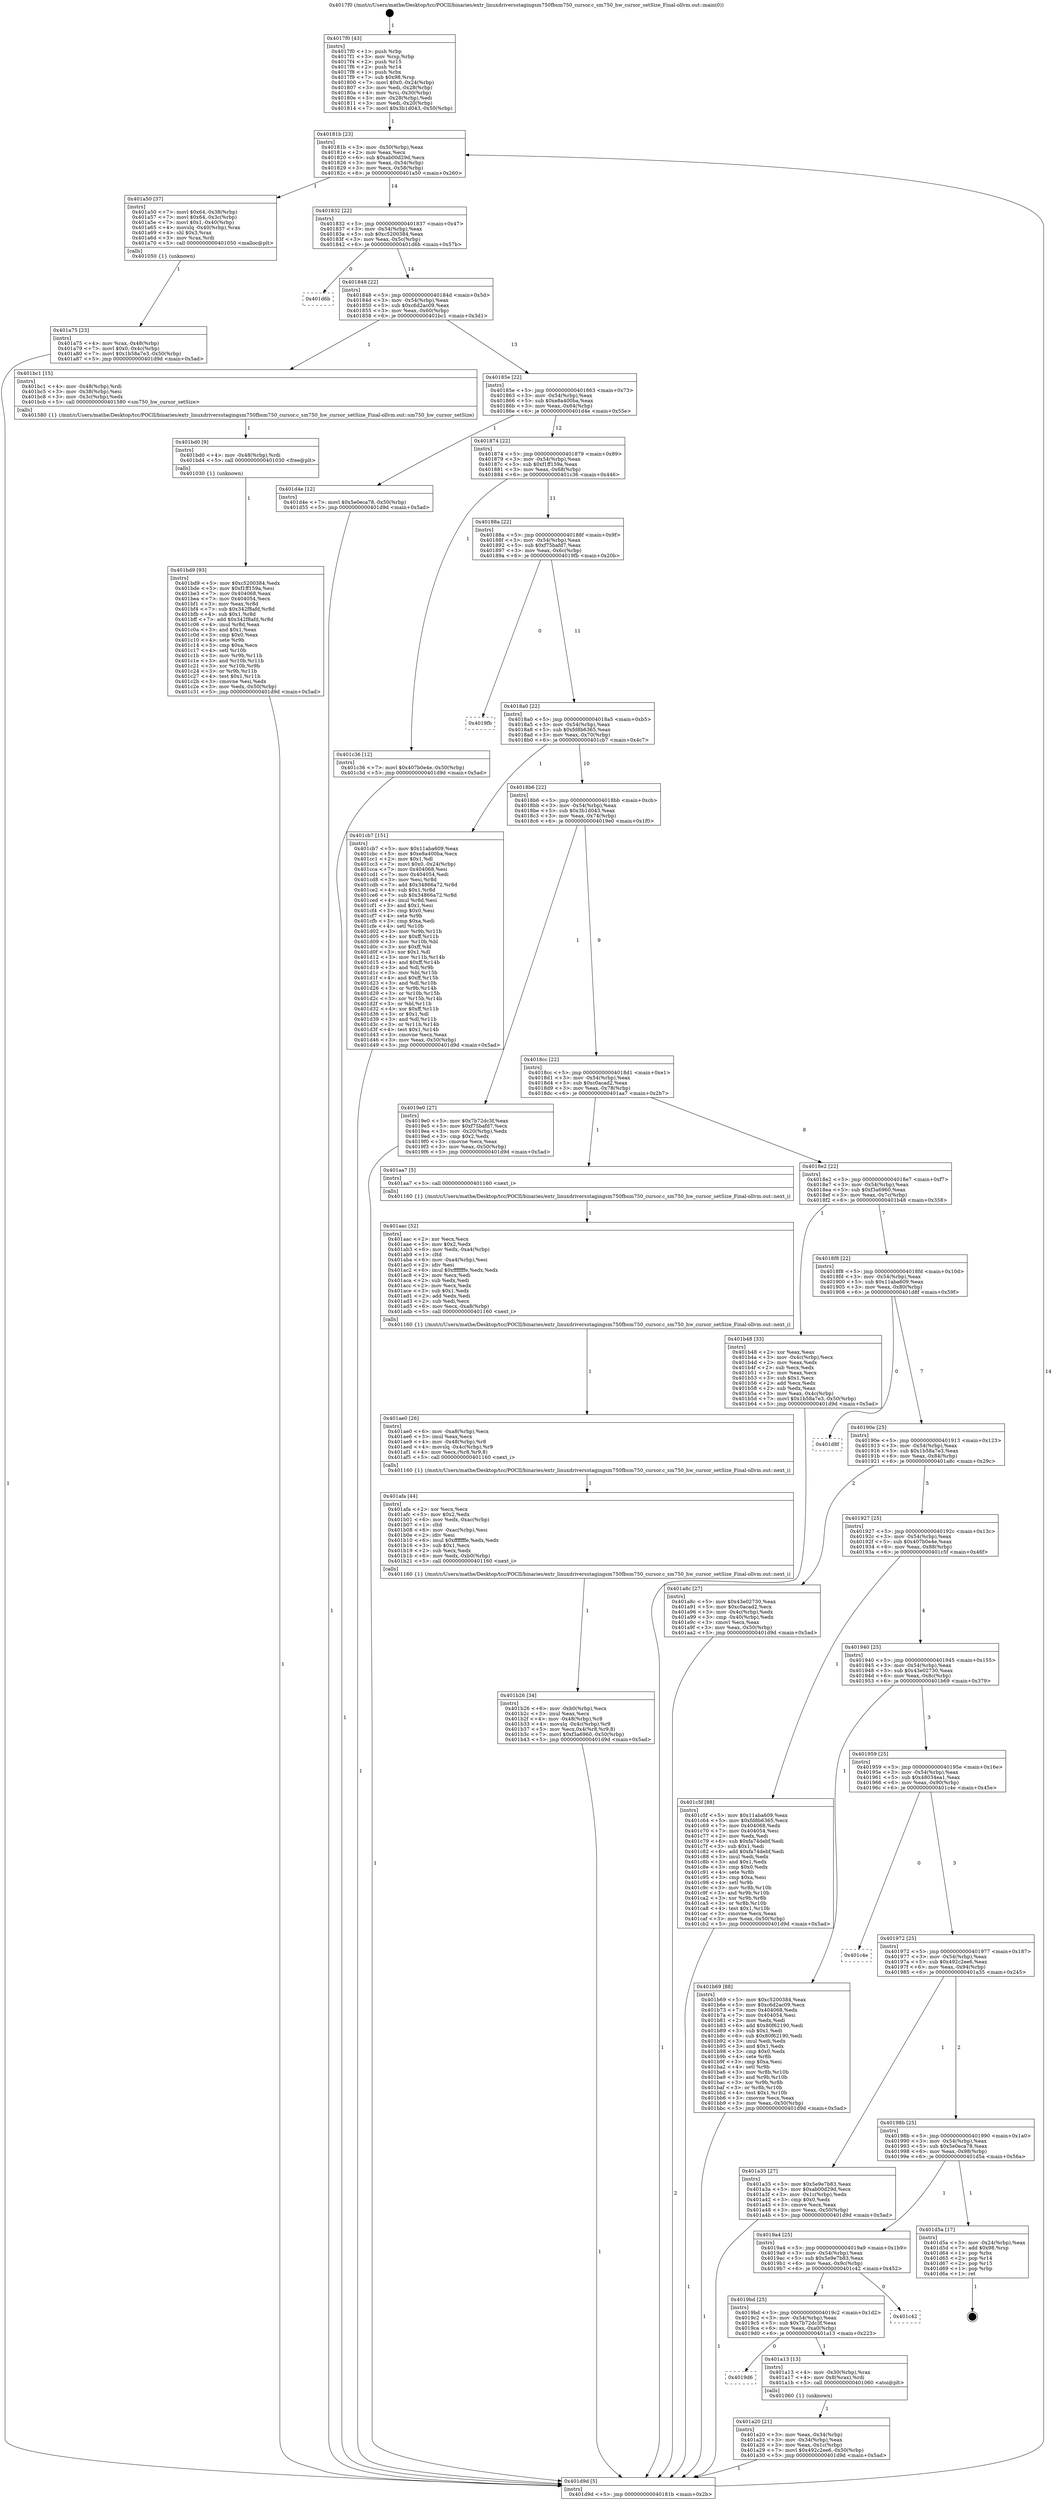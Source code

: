 digraph "0x4017f0" {
  label = "0x4017f0 (/mnt/c/Users/mathe/Desktop/tcc/POCII/binaries/extr_linuxdriversstagingsm750fbsm750_cursor.c_sm750_hw_cursor_setSize_Final-ollvm.out::main(0))"
  labelloc = "t"
  node[shape=record]

  Entry [label="",width=0.3,height=0.3,shape=circle,fillcolor=black,style=filled]
  "0x40181b" [label="{
     0x40181b [23]\l
     | [instrs]\l
     &nbsp;&nbsp;0x40181b \<+3\>: mov -0x50(%rbp),%eax\l
     &nbsp;&nbsp;0x40181e \<+2\>: mov %eax,%ecx\l
     &nbsp;&nbsp;0x401820 \<+6\>: sub $0xab00d29d,%ecx\l
     &nbsp;&nbsp;0x401826 \<+3\>: mov %eax,-0x54(%rbp)\l
     &nbsp;&nbsp;0x401829 \<+3\>: mov %ecx,-0x58(%rbp)\l
     &nbsp;&nbsp;0x40182c \<+6\>: je 0000000000401a50 \<main+0x260\>\l
  }"]
  "0x401a50" [label="{
     0x401a50 [37]\l
     | [instrs]\l
     &nbsp;&nbsp;0x401a50 \<+7\>: movl $0x64,-0x38(%rbp)\l
     &nbsp;&nbsp;0x401a57 \<+7\>: movl $0x64,-0x3c(%rbp)\l
     &nbsp;&nbsp;0x401a5e \<+7\>: movl $0x1,-0x40(%rbp)\l
     &nbsp;&nbsp;0x401a65 \<+4\>: movslq -0x40(%rbp),%rax\l
     &nbsp;&nbsp;0x401a69 \<+4\>: shl $0x3,%rax\l
     &nbsp;&nbsp;0x401a6d \<+3\>: mov %rax,%rdi\l
     &nbsp;&nbsp;0x401a70 \<+5\>: call 0000000000401050 \<malloc@plt\>\l
     | [calls]\l
     &nbsp;&nbsp;0x401050 \{1\} (unknown)\l
  }"]
  "0x401832" [label="{
     0x401832 [22]\l
     | [instrs]\l
     &nbsp;&nbsp;0x401832 \<+5\>: jmp 0000000000401837 \<main+0x47\>\l
     &nbsp;&nbsp;0x401837 \<+3\>: mov -0x54(%rbp),%eax\l
     &nbsp;&nbsp;0x40183a \<+5\>: sub $0xc5200384,%eax\l
     &nbsp;&nbsp;0x40183f \<+3\>: mov %eax,-0x5c(%rbp)\l
     &nbsp;&nbsp;0x401842 \<+6\>: je 0000000000401d6b \<main+0x57b\>\l
  }"]
  Exit [label="",width=0.3,height=0.3,shape=circle,fillcolor=black,style=filled,peripheries=2]
  "0x401d6b" [label="{
     0x401d6b\l
  }", style=dashed]
  "0x401848" [label="{
     0x401848 [22]\l
     | [instrs]\l
     &nbsp;&nbsp;0x401848 \<+5\>: jmp 000000000040184d \<main+0x5d\>\l
     &nbsp;&nbsp;0x40184d \<+3\>: mov -0x54(%rbp),%eax\l
     &nbsp;&nbsp;0x401850 \<+5\>: sub $0xc6d2ac09,%eax\l
     &nbsp;&nbsp;0x401855 \<+3\>: mov %eax,-0x60(%rbp)\l
     &nbsp;&nbsp;0x401858 \<+6\>: je 0000000000401bc1 \<main+0x3d1\>\l
  }"]
  "0x401bd9" [label="{
     0x401bd9 [93]\l
     | [instrs]\l
     &nbsp;&nbsp;0x401bd9 \<+5\>: mov $0xc5200384,%edx\l
     &nbsp;&nbsp;0x401bde \<+5\>: mov $0xf1ff159a,%esi\l
     &nbsp;&nbsp;0x401be3 \<+7\>: mov 0x404068,%eax\l
     &nbsp;&nbsp;0x401bea \<+7\>: mov 0x404054,%ecx\l
     &nbsp;&nbsp;0x401bf1 \<+3\>: mov %eax,%r8d\l
     &nbsp;&nbsp;0x401bf4 \<+7\>: sub $0x342f8afd,%r8d\l
     &nbsp;&nbsp;0x401bfb \<+4\>: sub $0x1,%r8d\l
     &nbsp;&nbsp;0x401bff \<+7\>: add $0x342f8afd,%r8d\l
     &nbsp;&nbsp;0x401c06 \<+4\>: imul %r8d,%eax\l
     &nbsp;&nbsp;0x401c0a \<+3\>: and $0x1,%eax\l
     &nbsp;&nbsp;0x401c0d \<+3\>: cmp $0x0,%eax\l
     &nbsp;&nbsp;0x401c10 \<+4\>: sete %r9b\l
     &nbsp;&nbsp;0x401c14 \<+3\>: cmp $0xa,%ecx\l
     &nbsp;&nbsp;0x401c17 \<+4\>: setl %r10b\l
     &nbsp;&nbsp;0x401c1b \<+3\>: mov %r9b,%r11b\l
     &nbsp;&nbsp;0x401c1e \<+3\>: and %r10b,%r11b\l
     &nbsp;&nbsp;0x401c21 \<+3\>: xor %r10b,%r9b\l
     &nbsp;&nbsp;0x401c24 \<+3\>: or %r9b,%r11b\l
     &nbsp;&nbsp;0x401c27 \<+4\>: test $0x1,%r11b\l
     &nbsp;&nbsp;0x401c2b \<+3\>: cmovne %esi,%edx\l
     &nbsp;&nbsp;0x401c2e \<+3\>: mov %edx,-0x50(%rbp)\l
     &nbsp;&nbsp;0x401c31 \<+5\>: jmp 0000000000401d9d \<main+0x5ad\>\l
  }"]
  "0x401bc1" [label="{
     0x401bc1 [15]\l
     | [instrs]\l
     &nbsp;&nbsp;0x401bc1 \<+4\>: mov -0x48(%rbp),%rdi\l
     &nbsp;&nbsp;0x401bc5 \<+3\>: mov -0x38(%rbp),%esi\l
     &nbsp;&nbsp;0x401bc8 \<+3\>: mov -0x3c(%rbp),%edx\l
     &nbsp;&nbsp;0x401bcb \<+5\>: call 0000000000401580 \<sm750_hw_cursor_setSize\>\l
     | [calls]\l
     &nbsp;&nbsp;0x401580 \{1\} (/mnt/c/Users/mathe/Desktop/tcc/POCII/binaries/extr_linuxdriversstagingsm750fbsm750_cursor.c_sm750_hw_cursor_setSize_Final-ollvm.out::sm750_hw_cursor_setSize)\l
  }"]
  "0x40185e" [label="{
     0x40185e [22]\l
     | [instrs]\l
     &nbsp;&nbsp;0x40185e \<+5\>: jmp 0000000000401863 \<main+0x73\>\l
     &nbsp;&nbsp;0x401863 \<+3\>: mov -0x54(%rbp),%eax\l
     &nbsp;&nbsp;0x401866 \<+5\>: sub $0xe8a400ba,%eax\l
     &nbsp;&nbsp;0x40186b \<+3\>: mov %eax,-0x64(%rbp)\l
     &nbsp;&nbsp;0x40186e \<+6\>: je 0000000000401d4e \<main+0x55e\>\l
  }"]
  "0x401bd0" [label="{
     0x401bd0 [9]\l
     | [instrs]\l
     &nbsp;&nbsp;0x401bd0 \<+4\>: mov -0x48(%rbp),%rdi\l
     &nbsp;&nbsp;0x401bd4 \<+5\>: call 0000000000401030 \<free@plt\>\l
     | [calls]\l
     &nbsp;&nbsp;0x401030 \{1\} (unknown)\l
  }"]
  "0x401d4e" [label="{
     0x401d4e [12]\l
     | [instrs]\l
     &nbsp;&nbsp;0x401d4e \<+7\>: movl $0x5e0eca78,-0x50(%rbp)\l
     &nbsp;&nbsp;0x401d55 \<+5\>: jmp 0000000000401d9d \<main+0x5ad\>\l
  }"]
  "0x401874" [label="{
     0x401874 [22]\l
     | [instrs]\l
     &nbsp;&nbsp;0x401874 \<+5\>: jmp 0000000000401879 \<main+0x89\>\l
     &nbsp;&nbsp;0x401879 \<+3\>: mov -0x54(%rbp),%eax\l
     &nbsp;&nbsp;0x40187c \<+5\>: sub $0xf1ff159a,%eax\l
     &nbsp;&nbsp;0x401881 \<+3\>: mov %eax,-0x68(%rbp)\l
     &nbsp;&nbsp;0x401884 \<+6\>: je 0000000000401c36 \<main+0x446\>\l
  }"]
  "0x401b26" [label="{
     0x401b26 [34]\l
     | [instrs]\l
     &nbsp;&nbsp;0x401b26 \<+6\>: mov -0xb0(%rbp),%ecx\l
     &nbsp;&nbsp;0x401b2c \<+3\>: imul %eax,%ecx\l
     &nbsp;&nbsp;0x401b2f \<+4\>: mov -0x48(%rbp),%r8\l
     &nbsp;&nbsp;0x401b33 \<+4\>: movslq -0x4c(%rbp),%r9\l
     &nbsp;&nbsp;0x401b37 \<+5\>: mov %ecx,0x4(%r8,%r9,8)\l
     &nbsp;&nbsp;0x401b3c \<+7\>: movl $0xf3a6960,-0x50(%rbp)\l
     &nbsp;&nbsp;0x401b43 \<+5\>: jmp 0000000000401d9d \<main+0x5ad\>\l
  }"]
  "0x401c36" [label="{
     0x401c36 [12]\l
     | [instrs]\l
     &nbsp;&nbsp;0x401c36 \<+7\>: movl $0x407b0e4e,-0x50(%rbp)\l
     &nbsp;&nbsp;0x401c3d \<+5\>: jmp 0000000000401d9d \<main+0x5ad\>\l
  }"]
  "0x40188a" [label="{
     0x40188a [22]\l
     | [instrs]\l
     &nbsp;&nbsp;0x40188a \<+5\>: jmp 000000000040188f \<main+0x9f\>\l
     &nbsp;&nbsp;0x40188f \<+3\>: mov -0x54(%rbp),%eax\l
     &nbsp;&nbsp;0x401892 \<+5\>: sub $0xf75bafd7,%eax\l
     &nbsp;&nbsp;0x401897 \<+3\>: mov %eax,-0x6c(%rbp)\l
     &nbsp;&nbsp;0x40189a \<+6\>: je 00000000004019fb \<main+0x20b\>\l
  }"]
  "0x401afa" [label="{
     0x401afa [44]\l
     | [instrs]\l
     &nbsp;&nbsp;0x401afa \<+2\>: xor %ecx,%ecx\l
     &nbsp;&nbsp;0x401afc \<+5\>: mov $0x2,%edx\l
     &nbsp;&nbsp;0x401b01 \<+6\>: mov %edx,-0xac(%rbp)\l
     &nbsp;&nbsp;0x401b07 \<+1\>: cltd\l
     &nbsp;&nbsp;0x401b08 \<+6\>: mov -0xac(%rbp),%esi\l
     &nbsp;&nbsp;0x401b0e \<+2\>: idiv %esi\l
     &nbsp;&nbsp;0x401b10 \<+6\>: imul $0xfffffffe,%edx,%edx\l
     &nbsp;&nbsp;0x401b16 \<+3\>: sub $0x1,%ecx\l
     &nbsp;&nbsp;0x401b19 \<+2\>: sub %ecx,%edx\l
     &nbsp;&nbsp;0x401b1b \<+6\>: mov %edx,-0xb0(%rbp)\l
     &nbsp;&nbsp;0x401b21 \<+5\>: call 0000000000401160 \<next_i\>\l
     | [calls]\l
     &nbsp;&nbsp;0x401160 \{1\} (/mnt/c/Users/mathe/Desktop/tcc/POCII/binaries/extr_linuxdriversstagingsm750fbsm750_cursor.c_sm750_hw_cursor_setSize_Final-ollvm.out::next_i)\l
  }"]
  "0x4019fb" [label="{
     0x4019fb\l
  }", style=dashed]
  "0x4018a0" [label="{
     0x4018a0 [22]\l
     | [instrs]\l
     &nbsp;&nbsp;0x4018a0 \<+5\>: jmp 00000000004018a5 \<main+0xb5\>\l
     &nbsp;&nbsp;0x4018a5 \<+3\>: mov -0x54(%rbp),%eax\l
     &nbsp;&nbsp;0x4018a8 \<+5\>: sub $0xfd8b6365,%eax\l
     &nbsp;&nbsp;0x4018ad \<+3\>: mov %eax,-0x70(%rbp)\l
     &nbsp;&nbsp;0x4018b0 \<+6\>: je 0000000000401cb7 \<main+0x4c7\>\l
  }"]
  "0x401ae0" [label="{
     0x401ae0 [26]\l
     | [instrs]\l
     &nbsp;&nbsp;0x401ae0 \<+6\>: mov -0xa8(%rbp),%ecx\l
     &nbsp;&nbsp;0x401ae6 \<+3\>: imul %eax,%ecx\l
     &nbsp;&nbsp;0x401ae9 \<+4\>: mov -0x48(%rbp),%r8\l
     &nbsp;&nbsp;0x401aed \<+4\>: movslq -0x4c(%rbp),%r9\l
     &nbsp;&nbsp;0x401af1 \<+4\>: mov %ecx,(%r8,%r9,8)\l
     &nbsp;&nbsp;0x401af5 \<+5\>: call 0000000000401160 \<next_i\>\l
     | [calls]\l
     &nbsp;&nbsp;0x401160 \{1\} (/mnt/c/Users/mathe/Desktop/tcc/POCII/binaries/extr_linuxdriversstagingsm750fbsm750_cursor.c_sm750_hw_cursor_setSize_Final-ollvm.out::next_i)\l
  }"]
  "0x401cb7" [label="{
     0x401cb7 [151]\l
     | [instrs]\l
     &nbsp;&nbsp;0x401cb7 \<+5\>: mov $0x11aba609,%eax\l
     &nbsp;&nbsp;0x401cbc \<+5\>: mov $0xe8a400ba,%ecx\l
     &nbsp;&nbsp;0x401cc1 \<+2\>: mov $0x1,%dl\l
     &nbsp;&nbsp;0x401cc3 \<+7\>: movl $0x0,-0x24(%rbp)\l
     &nbsp;&nbsp;0x401cca \<+7\>: mov 0x404068,%esi\l
     &nbsp;&nbsp;0x401cd1 \<+7\>: mov 0x404054,%edi\l
     &nbsp;&nbsp;0x401cd8 \<+3\>: mov %esi,%r8d\l
     &nbsp;&nbsp;0x401cdb \<+7\>: add $0x34866a72,%r8d\l
     &nbsp;&nbsp;0x401ce2 \<+4\>: sub $0x1,%r8d\l
     &nbsp;&nbsp;0x401ce6 \<+7\>: sub $0x34866a72,%r8d\l
     &nbsp;&nbsp;0x401ced \<+4\>: imul %r8d,%esi\l
     &nbsp;&nbsp;0x401cf1 \<+3\>: and $0x1,%esi\l
     &nbsp;&nbsp;0x401cf4 \<+3\>: cmp $0x0,%esi\l
     &nbsp;&nbsp;0x401cf7 \<+4\>: sete %r9b\l
     &nbsp;&nbsp;0x401cfb \<+3\>: cmp $0xa,%edi\l
     &nbsp;&nbsp;0x401cfe \<+4\>: setl %r10b\l
     &nbsp;&nbsp;0x401d02 \<+3\>: mov %r9b,%r11b\l
     &nbsp;&nbsp;0x401d05 \<+4\>: xor $0xff,%r11b\l
     &nbsp;&nbsp;0x401d09 \<+3\>: mov %r10b,%bl\l
     &nbsp;&nbsp;0x401d0c \<+3\>: xor $0xff,%bl\l
     &nbsp;&nbsp;0x401d0f \<+3\>: xor $0x1,%dl\l
     &nbsp;&nbsp;0x401d12 \<+3\>: mov %r11b,%r14b\l
     &nbsp;&nbsp;0x401d15 \<+4\>: and $0xff,%r14b\l
     &nbsp;&nbsp;0x401d19 \<+3\>: and %dl,%r9b\l
     &nbsp;&nbsp;0x401d1c \<+3\>: mov %bl,%r15b\l
     &nbsp;&nbsp;0x401d1f \<+4\>: and $0xff,%r15b\l
     &nbsp;&nbsp;0x401d23 \<+3\>: and %dl,%r10b\l
     &nbsp;&nbsp;0x401d26 \<+3\>: or %r9b,%r14b\l
     &nbsp;&nbsp;0x401d29 \<+3\>: or %r10b,%r15b\l
     &nbsp;&nbsp;0x401d2c \<+3\>: xor %r15b,%r14b\l
     &nbsp;&nbsp;0x401d2f \<+3\>: or %bl,%r11b\l
     &nbsp;&nbsp;0x401d32 \<+4\>: xor $0xff,%r11b\l
     &nbsp;&nbsp;0x401d36 \<+3\>: or $0x1,%dl\l
     &nbsp;&nbsp;0x401d39 \<+3\>: and %dl,%r11b\l
     &nbsp;&nbsp;0x401d3c \<+3\>: or %r11b,%r14b\l
     &nbsp;&nbsp;0x401d3f \<+4\>: test $0x1,%r14b\l
     &nbsp;&nbsp;0x401d43 \<+3\>: cmovne %ecx,%eax\l
     &nbsp;&nbsp;0x401d46 \<+3\>: mov %eax,-0x50(%rbp)\l
     &nbsp;&nbsp;0x401d49 \<+5\>: jmp 0000000000401d9d \<main+0x5ad\>\l
  }"]
  "0x4018b6" [label="{
     0x4018b6 [22]\l
     | [instrs]\l
     &nbsp;&nbsp;0x4018b6 \<+5\>: jmp 00000000004018bb \<main+0xcb\>\l
     &nbsp;&nbsp;0x4018bb \<+3\>: mov -0x54(%rbp),%eax\l
     &nbsp;&nbsp;0x4018be \<+5\>: sub $0x3b1d043,%eax\l
     &nbsp;&nbsp;0x4018c3 \<+3\>: mov %eax,-0x74(%rbp)\l
     &nbsp;&nbsp;0x4018c6 \<+6\>: je 00000000004019e0 \<main+0x1f0\>\l
  }"]
  "0x401aac" [label="{
     0x401aac [52]\l
     | [instrs]\l
     &nbsp;&nbsp;0x401aac \<+2\>: xor %ecx,%ecx\l
     &nbsp;&nbsp;0x401aae \<+5\>: mov $0x2,%edx\l
     &nbsp;&nbsp;0x401ab3 \<+6\>: mov %edx,-0xa4(%rbp)\l
     &nbsp;&nbsp;0x401ab9 \<+1\>: cltd\l
     &nbsp;&nbsp;0x401aba \<+6\>: mov -0xa4(%rbp),%esi\l
     &nbsp;&nbsp;0x401ac0 \<+2\>: idiv %esi\l
     &nbsp;&nbsp;0x401ac2 \<+6\>: imul $0xfffffffe,%edx,%edx\l
     &nbsp;&nbsp;0x401ac8 \<+2\>: mov %ecx,%edi\l
     &nbsp;&nbsp;0x401aca \<+2\>: sub %edx,%edi\l
     &nbsp;&nbsp;0x401acc \<+2\>: mov %ecx,%edx\l
     &nbsp;&nbsp;0x401ace \<+3\>: sub $0x1,%edx\l
     &nbsp;&nbsp;0x401ad1 \<+2\>: add %edx,%edi\l
     &nbsp;&nbsp;0x401ad3 \<+2\>: sub %edi,%ecx\l
     &nbsp;&nbsp;0x401ad5 \<+6\>: mov %ecx,-0xa8(%rbp)\l
     &nbsp;&nbsp;0x401adb \<+5\>: call 0000000000401160 \<next_i\>\l
     | [calls]\l
     &nbsp;&nbsp;0x401160 \{1\} (/mnt/c/Users/mathe/Desktop/tcc/POCII/binaries/extr_linuxdriversstagingsm750fbsm750_cursor.c_sm750_hw_cursor_setSize_Final-ollvm.out::next_i)\l
  }"]
  "0x4019e0" [label="{
     0x4019e0 [27]\l
     | [instrs]\l
     &nbsp;&nbsp;0x4019e0 \<+5\>: mov $0x7b72dc3f,%eax\l
     &nbsp;&nbsp;0x4019e5 \<+5\>: mov $0xf75bafd7,%ecx\l
     &nbsp;&nbsp;0x4019ea \<+3\>: mov -0x20(%rbp),%edx\l
     &nbsp;&nbsp;0x4019ed \<+3\>: cmp $0x2,%edx\l
     &nbsp;&nbsp;0x4019f0 \<+3\>: cmovne %ecx,%eax\l
     &nbsp;&nbsp;0x4019f3 \<+3\>: mov %eax,-0x50(%rbp)\l
     &nbsp;&nbsp;0x4019f6 \<+5\>: jmp 0000000000401d9d \<main+0x5ad\>\l
  }"]
  "0x4018cc" [label="{
     0x4018cc [22]\l
     | [instrs]\l
     &nbsp;&nbsp;0x4018cc \<+5\>: jmp 00000000004018d1 \<main+0xe1\>\l
     &nbsp;&nbsp;0x4018d1 \<+3\>: mov -0x54(%rbp),%eax\l
     &nbsp;&nbsp;0x4018d4 \<+5\>: sub $0xc0acad2,%eax\l
     &nbsp;&nbsp;0x4018d9 \<+3\>: mov %eax,-0x78(%rbp)\l
     &nbsp;&nbsp;0x4018dc \<+6\>: je 0000000000401aa7 \<main+0x2b7\>\l
  }"]
  "0x401d9d" [label="{
     0x401d9d [5]\l
     | [instrs]\l
     &nbsp;&nbsp;0x401d9d \<+5\>: jmp 000000000040181b \<main+0x2b\>\l
  }"]
  "0x4017f0" [label="{
     0x4017f0 [43]\l
     | [instrs]\l
     &nbsp;&nbsp;0x4017f0 \<+1\>: push %rbp\l
     &nbsp;&nbsp;0x4017f1 \<+3\>: mov %rsp,%rbp\l
     &nbsp;&nbsp;0x4017f4 \<+2\>: push %r15\l
     &nbsp;&nbsp;0x4017f6 \<+2\>: push %r14\l
     &nbsp;&nbsp;0x4017f8 \<+1\>: push %rbx\l
     &nbsp;&nbsp;0x4017f9 \<+7\>: sub $0x98,%rsp\l
     &nbsp;&nbsp;0x401800 \<+7\>: movl $0x0,-0x24(%rbp)\l
     &nbsp;&nbsp;0x401807 \<+3\>: mov %edi,-0x28(%rbp)\l
     &nbsp;&nbsp;0x40180a \<+4\>: mov %rsi,-0x30(%rbp)\l
     &nbsp;&nbsp;0x40180e \<+3\>: mov -0x28(%rbp),%edi\l
     &nbsp;&nbsp;0x401811 \<+3\>: mov %edi,-0x20(%rbp)\l
     &nbsp;&nbsp;0x401814 \<+7\>: movl $0x3b1d043,-0x50(%rbp)\l
  }"]
  "0x401a75" [label="{
     0x401a75 [23]\l
     | [instrs]\l
     &nbsp;&nbsp;0x401a75 \<+4\>: mov %rax,-0x48(%rbp)\l
     &nbsp;&nbsp;0x401a79 \<+7\>: movl $0x0,-0x4c(%rbp)\l
     &nbsp;&nbsp;0x401a80 \<+7\>: movl $0x1b58a7e3,-0x50(%rbp)\l
     &nbsp;&nbsp;0x401a87 \<+5\>: jmp 0000000000401d9d \<main+0x5ad\>\l
  }"]
  "0x401aa7" [label="{
     0x401aa7 [5]\l
     | [instrs]\l
     &nbsp;&nbsp;0x401aa7 \<+5\>: call 0000000000401160 \<next_i\>\l
     | [calls]\l
     &nbsp;&nbsp;0x401160 \{1\} (/mnt/c/Users/mathe/Desktop/tcc/POCII/binaries/extr_linuxdriversstagingsm750fbsm750_cursor.c_sm750_hw_cursor_setSize_Final-ollvm.out::next_i)\l
  }"]
  "0x4018e2" [label="{
     0x4018e2 [22]\l
     | [instrs]\l
     &nbsp;&nbsp;0x4018e2 \<+5\>: jmp 00000000004018e7 \<main+0xf7\>\l
     &nbsp;&nbsp;0x4018e7 \<+3\>: mov -0x54(%rbp),%eax\l
     &nbsp;&nbsp;0x4018ea \<+5\>: sub $0xf3a6960,%eax\l
     &nbsp;&nbsp;0x4018ef \<+3\>: mov %eax,-0x7c(%rbp)\l
     &nbsp;&nbsp;0x4018f2 \<+6\>: je 0000000000401b48 \<main+0x358\>\l
  }"]
  "0x401a20" [label="{
     0x401a20 [21]\l
     | [instrs]\l
     &nbsp;&nbsp;0x401a20 \<+3\>: mov %eax,-0x34(%rbp)\l
     &nbsp;&nbsp;0x401a23 \<+3\>: mov -0x34(%rbp),%eax\l
     &nbsp;&nbsp;0x401a26 \<+3\>: mov %eax,-0x1c(%rbp)\l
     &nbsp;&nbsp;0x401a29 \<+7\>: movl $0x492c2ee6,-0x50(%rbp)\l
     &nbsp;&nbsp;0x401a30 \<+5\>: jmp 0000000000401d9d \<main+0x5ad\>\l
  }"]
  "0x401b48" [label="{
     0x401b48 [33]\l
     | [instrs]\l
     &nbsp;&nbsp;0x401b48 \<+2\>: xor %eax,%eax\l
     &nbsp;&nbsp;0x401b4a \<+3\>: mov -0x4c(%rbp),%ecx\l
     &nbsp;&nbsp;0x401b4d \<+2\>: mov %eax,%edx\l
     &nbsp;&nbsp;0x401b4f \<+2\>: sub %ecx,%edx\l
     &nbsp;&nbsp;0x401b51 \<+2\>: mov %eax,%ecx\l
     &nbsp;&nbsp;0x401b53 \<+3\>: sub $0x1,%ecx\l
     &nbsp;&nbsp;0x401b56 \<+2\>: add %ecx,%edx\l
     &nbsp;&nbsp;0x401b58 \<+2\>: sub %edx,%eax\l
     &nbsp;&nbsp;0x401b5a \<+3\>: mov %eax,-0x4c(%rbp)\l
     &nbsp;&nbsp;0x401b5d \<+7\>: movl $0x1b58a7e3,-0x50(%rbp)\l
     &nbsp;&nbsp;0x401b64 \<+5\>: jmp 0000000000401d9d \<main+0x5ad\>\l
  }"]
  "0x4018f8" [label="{
     0x4018f8 [22]\l
     | [instrs]\l
     &nbsp;&nbsp;0x4018f8 \<+5\>: jmp 00000000004018fd \<main+0x10d\>\l
     &nbsp;&nbsp;0x4018fd \<+3\>: mov -0x54(%rbp),%eax\l
     &nbsp;&nbsp;0x401900 \<+5\>: sub $0x11aba609,%eax\l
     &nbsp;&nbsp;0x401905 \<+3\>: mov %eax,-0x80(%rbp)\l
     &nbsp;&nbsp;0x401908 \<+6\>: je 0000000000401d8f \<main+0x59f\>\l
  }"]
  "0x4019d6" [label="{
     0x4019d6\l
  }", style=dashed]
  "0x401d8f" [label="{
     0x401d8f\l
  }", style=dashed]
  "0x40190e" [label="{
     0x40190e [25]\l
     | [instrs]\l
     &nbsp;&nbsp;0x40190e \<+5\>: jmp 0000000000401913 \<main+0x123\>\l
     &nbsp;&nbsp;0x401913 \<+3\>: mov -0x54(%rbp),%eax\l
     &nbsp;&nbsp;0x401916 \<+5\>: sub $0x1b58a7e3,%eax\l
     &nbsp;&nbsp;0x40191b \<+6\>: mov %eax,-0x84(%rbp)\l
     &nbsp;&nbsp;0x401921 \<+6\>: je 0000000000401a8c \<main+0x29c\>\l
  }"]
  "0x401a13" [label="{
     0x401a13 [13]\l
     | [instrs]\l
     &nbsp;&nbsp;0x401a13 \<+4\>: mov -0x30(%rbp),%rax\l
     &nbsp;&nbsp;0x401a17 \<+4\>: mov 0x8(%rax),%rdi\l
     &nbsp;&nbsp;0x401a1b \<+5\>: call 0000000000401060 \<atoi@plt\>\l
     | [calls]\l
     &nbsp;&nbsp;0x401060 \{1\} (unknown)\l
  }"]
  "0x401a8c" [label="{
     0x401a8c [27]\l
     | [instrs]\l
     &nbsp;&nbsp;0x401a8c \<+5\>: mov $0x43e02730,%eax\l
     &nbsp;&nbsp;0x401a91 \<+5\>: mov $0xc0acad2,%ecx\l
     &nbsp;&nbsp;0x401a96 \<+3\>: mov -0x4c(%rbp),%edx\l
     &nbsp;&nbsp;0x401a99 \<+3\>: cmp -0x40(%rbp),%edx\l
     &nbsp;&nbsp;0x401a9c \<+3\>: cmovl %ecx,%eax\l
     &nbsp;&nbsp;0x401a9f \<+3\>: mov %eax,-0x50(%rbp)\l
     &nbsp;&nbsp;0x401aa2 \<+5\>: jmp 0000000000401d9d \<main+0x5ad\>\l
  }"]
  "0x401927" [label="{
     0x401927 [25]\l
     | [instrs]\l
     &nbsp;&nbsp;0x401927 \<+5\>: jmp 000000000040192c \<main+0x13c\>\l
     &nbsp;&nbsp;0x40192c \<+3\>: mov -0x54(%rbp),%eax\l
     &nbsp;&nbsp;0x40192f \<+5\>: sub $0x407b0e4e,%eax\l
     &nbsp;&nbsp;0x401934 \<+6\>: mov %eax,-0x88(%rbp)\l
     &nbsp;&nbsp;0x40193a \<+6\>: je 0000000000401c5f \<main+0x46f\>\l
  }"]
  "0x4019bd" [label="{
     0x4019bd [25]\l
     | [instrs]\l
     &nbsp;&nbsp;0x4019bd \<+5\>: jmp 00000000004019c2 \<main+0x1d2\>\l
     &nbsp;&nbsp;0x4019c2 \<+3\>: mov -0x54(%rbp),%eax\l
     &nbsp;&nbsp;0x4019c5 \<+5\>: sub $0x7b72dc3f,%eax\l
     &nbsp;&nbsp;0x4019ca \<+6\>: mov %eax,-0xa0(%rbp)\l
     &nbsp;&nbsp;0x4019d0 \<+6\>: je 0000000000401a13 \<main+0x223\>\l
  }"]
  "0x401c5f" [label="{
     0x401c5f [88]\l
     | [instrs]\l
     &nbsp;&nbsp;0x401c5f \<+5\>: mov $0x11aba609,%eax\l
     &nbsp;&nbsp;0x401c64 \<+5\>: mov $0xfd8b6365,%ecx\l
     &nbsp;&nbsp;0x401c69 \<+7\>: mov 0x404068,%edx\l
     &nbsp;&nbsp;0x401c70 \<+7\>: mov 0x404054,%esi\l
     &nbsp;&nbsp;0x401c77 \<+2\>: mov %edx,%edi\l
     &nbsp;&nbsp;0x401c79 \<+6\>: sub $0xfa74debf,%edi\l
     &nbsp;&nbsp;0x401c7f \<+3\>: sub $0x1,%edi\l
     &nbsp;&nbsp;0x401c82 \<+6\>: add $0xfa74debf,%edi\l
     &nbsp;&nbsp;0x401c88 \<+3\>: imul %edi,%edx\l
     &nbsp;&nbsp;0x401c8b \<+3\>: and $0x1,%edx\l
     &nbsp;&nbsp;0x401c8e \<+3\>: cmp $0x0,%edx\l
     &nbsp;&nbsp;0x401c91 \<+4\>: sete %r8b\l
     &nbsp;&nbsp;0x401c95 \<+3\>: cmp $0xa,%esi\l
     &nbsp;&nbsp;0x401c98 \<+4\>: setl %r9b\l
     &nbsp;&nbsp;0x401c9c \<+3\>: mov %r8b,%r10b\l
     &nbsp;&nbsp;0x401c9f \<+3\>: and %r9b,%r10b\l
     &nbsp;&nbsp;0x401ca2 \<+3\>: xor %r9b,%r8b\l
     &nbsp;&nbsp;0x401ca5 \<+3\>: or %r8b,%r10b\l
     &nbsp;&nbsp;0x401ca8 \<+4\>: test $0x1,%r10b\l
     &nbsp;&nbsp;0x401cac \<+3\>: cmovne %ecx,%eax\l
     &nbsp;&nbsp;0x401caf \<+3\>: mov %eax,-0x50(%rbp)\l
     &nbsp;&nbsp;0x401cb2 \<+5\>: jmp 0000000000401d9d \<main+0x5ad\>\l
  }"]
  "0x401940" [label="{
     0x401940 [25]\l
     | [instrs]\l
     &nbsp;&nbsp;0x401940 \<+5\>: jmp 0000000000401945 \<main+0x155\>\l
     &nbsp;&nbsp;0x401945 \<+3\>: mov -0x54(%rbp),%eax\l
     &nbsp;&nbsp;0x401948 \<+5\>: sub $0x43e02730,%eax\l
     &nbsp;&nbsp;0x40194d \<+6\>: mov %eax,-0x8c(%rbp)\l
     &nbsp;&nbsp;0x401953 \<+6\>: je 0000000000401b69 \<main+0x379\>\l
  }"]
  "0x401c42" [label="{
     0x401c42\l
  }", style=dashed]
  "0x401b69" [label="{
     0x401b69 [88]\l
     | [instrs]\l
     &nbsp;&nbsp;0x401b69 \<+5\>: mov $0xc5200384,%eax\l
     &nbsp;&nbsp;0x401b6e \<+5\>: mov $0xc6d2ac09,%ecx\l
     &nbsp;&nbsp;0x401b73 \<+7\>: mov 0x404068,%edx\l
     &nbsp;&nbsp;0x401b7a \<+7\>: mov 0x404054,%esi\l
     &nbsp;&nbsp;0x401b81 \<+2\>: mov %edx,%edi\l
     &nbsp;&nbsp;0x401b83 \<+6\>: add $0x80f62190,%edi\l
     &nbsp;&nbsp;0x401b89 \<+3\>: sub $0x1,%edi\l
     &nbsp;&nbsp;0x401b8c \<+6\>: sub $0x80f62190,%edi\l
     &nbsp;&nbsp;0x401b92 \<+3\>: imul %edi,%edx\l
     &nbsp;&nbsp;0x401b95 \<+3\>: and $0x1,%edx\l
     &nbsp;&nbsp;0x401b98 \<+3\>: cmp $0x0,%edx\l
     &nbsp;&nbsp;0x401b9b \<+4\>: sete %r8b\l
     &nbsp;&nbsp;0x401b9f \<+3\>: cmp $0xa,%esi\l
     &nbsp;&nbsp;0x401ba2 \<+4\>: setl %r9b\l
     &nbsp;&nbsp;0x401ba6 \<+3\>: mov %r8b,%r10b\l
     &nbsp;&nbsp;0x401ba9 \<+3\>: and %r9b,%r10b\l
     &nbsp;&nbsp;0x401bac \<+3\>: xor %r9b,%r8b\l
     &nbsp;&nbsp;0x401baf \<+3\>: or %r8b,%r10b\l
     &nbsp;&nbsp;0x401bb2 \<+4\>: test $0x1,%r10b\l
     &nbsp;&nbsp;0x401bb6 \<+3\>: cmovne %ecx,%eax\l
     &nbsp;&nbsp;0x401bb9 \<+3\>: mov %eax,-0x50(%rbp)\l
     &nbsp;&nbsp;0x401bbc \<+5\>: jmp 0000000000401d9d \<main+0x5ad\>\l
  }"]
  "0x401959" [label="{
     0x401959 [25]\l
     | [instrs]\l
     &nbsp;&nbsp;0x401959 \<+5\>: jmp 000000000040195e \<main+0x16e\>\l
     &nbsp;&nbsp;0x40195e \<+3\>: mov -0x54(%rbp),%eax\l
     &nbsp;&nbsp;0x401961 \<+5\>: sub $0x48034ea1,%eax\l
     &nbsp;&nbsp;0x401966 \<+6\>: mov %eax,-0x90(%rbp)\l
     &nbsp;&nbsp;0x40196c \<+6\>: je 0000000000401c4e \<main+0x45e\>\l
  }"]
  "0x4019a4" [label="{
     0x4019a4 [25]\l
     | [instrs]\l
     &nbsp;&nbsp;0x4019a4 \<+5\>: jmp 00000000004019a9 \<main+0x1b9\>\l
     &nbsp;&nbsp;0x4019a9 \<+3\>: mov -0x54(%rbp),%eax\l
     &nbsp;&nbsp;0x4019ac \<+5\>: sub $0x5e9e7b83,%eax\l
     &nbsp;&nbsp;0x4019b1 \<+6\>: mov %eax,-0x9c(%rbp)\l
     &nbsp;&nbsp;0x4019b7 \<+6\>: je 0000000000401c42 \<main+0x452\>\l
  }"]
  "0x401c4e" [label="{
     0x401c4e\l
  }", style=dashed]
  "0x401972" [label="{
     0x401972 [25]\l
     | [instrs]\l
     &nbsp;&nbsp;0x401972 \<+5\>: jmp 0000000000401977 \<main+0x187\>\l
     &nbsp;&nbsp;0x401977 \<+3\>: mov -0x54(%rbp),%eax\l
     &nbsp;&nbsp;0x40197a \<+5\>: sub $0x492c2ee6,%eax\l
     &nbsp;&nbsp;0x40197f \<+6\>: mov %eax,-0x94(%rbp)\l
     &nbsp;&nbsp;0x401985 \<+6\>: je 0000000000401a35 \<main+0x245\>\l
  }"]
  "0x401d5a" [label="{
     0x401d5a [17]\l
     | [instrs]\l
     &nbsp;&nbsp;0x401d5a \<+3\>: mov -0x24(%rbp),%eax\l
     &nbsp;&nbsp;0x401d5d \<+7\>: add $0x98,%rsp\l
     &nbsp;&nbsp;0x401d64 \<+1\>: pop %rbx\l
     &nbsp;&nbsp;0x401d65 \<+2\>: pop %r14\l
     &nbsp;&nbsp;0x401d67 \<+2\>: pop %r15\l
     &nbsp;&nbsp;0x401d69 \<+1\>: pop %rbp\l
     &nbsp;&nbsp;0x401d6a \<+1\>: ret\l
  }"]
  "0x401a35" [label="{
     0x401a35 [27]\l
     | [instrs]\l
     &nbsp;&nbsp;0x401a35 \<+5\>: mov $0x5e9e7b83,%eax\l
     &nbsp;&nbsp;0x401a3a \<+5\>: mov $0xab00d29d,%ecx\l
     &nbsp;&nbsp;0x401a3f \<+3\>: mov -0x1c(%rbp),%edx\l
     &nbsp;&nbsp;0x401a42 \<+3\>: cmp $0x0,%edx\l
     &nbsp;&nbsp;0x401a45 \<+3\>: cmove %ecx,%eax\l
     &nbsp;&nbsp;0x401a48 \<+3\>: mov %eax,-0x50(%rbp)\l
     &nbsp;&nbsp;0x401a4b \<+5\>: jmp 0000000000401d9d \<main+0x5ad\>\l
  }"]
  "0x40198b" [label="{
     0x40198b [25]\l
     | [instrs]\l
     &nbsp;&nbsp;0x40198b \<+5\>: jmp 0000000000401990 \<main+0x1a0\>\l
     &nbsp;&nbsp;0x401990 \<+3\>: mov -0x54(%rbp),%eax\l
     &nbsp;&nbsp;0x401993 \<+5\>: sub $0x5e0eca78,%eax\l
     &nbsp;&nbsp;0x401998 \<+6\>: mov %eax,-0x98(%rbp)\l
     &nbsp;&nbsp;0x40199e \<+6\>: je 0000000000401d5a \<main+0x56a\>\l
  }"]
  Entry -> "0x4017f0" [label=" 1"]
  "0x40181b" -> "0x401a50" [label=" 1"]
  "0x40181b" -> "0x401832" [label=" 14"]
  "0x401d5a" -> Exit [label=" 1"]
  "0x401832" -> "0x401d6b" [label=" 0"]
  "0x401832" -> "0x401848" [label=" 14"]
  "0x401d4e" -> "0x401d9d" [label=" 1"]
  "0x401848" -> "0x401bc1" [label=" 1"]
  "0x401848" -> "0x40185e" [label=" 13"]
  "0x401cb7" -> "0x401d9d" [label=" 1"]
  "0x40185e" -> "0x401d4e" [label=" 1"]
  "0x40185e" -> "0x401874" [label=" 12"]
  "0x401c5f" -> "0x401d9d" [label=" 1"]
  "0x401874" -> "0x401c36" [label=" 1"]
  "0x401874" -> "0x40188a" [label=" 11"]
  "0x401c36" -> "0x401d9d" [label=" 1"]
  "0x40188a" -> "0x4019fb" [label=" 0"]
  "0x40188a" -> "0x4018a0" [label=" 11"]
  "0x401bd9" -> "0x401d9d" [label=" 1"]
  "0x4018a0" -> "0x401cb7" [label=" 1"]
  "0x4018a0" -> "0x4018b6" [label=" 10"]
  "0x401bd0" -> "0x401bd9" [label=" 1"]
  "0x4018b6" -> "0x4019e0" [label=" 1"]
  "0x4018b6" -> "0x4018cc" [label=" 9"]
  "0x4019e0" -> "0x401d9d" [label=" 1"]
  "0x4017f0" -> "0x40181b" [label=" 1"]
  "0x401d9d" -> "0x40181b" [label=" 14"]
  "0x401bc1" -> "0x401bd0" [label=" 1"]
  "0x4018cc" -> "0x401aa7" [label=" 1"]
  "0x4018cc" -> "0x4018e2" [label=" 8"]
  "0x401b69" -> "0x401d9d" [label=" 1"]
  "0x4018e2" -> "0x401b48" [label=" 1"]
  "0x4018e2" -> "0x4018f8" [label=" 7"]
  "0x401b48" -> "0x401d9d" [label=" 1"]
  "0x4018f8" -> "0x401d8f" [label=" 0"]
  "0x4018f8" -> "0x40190e" [label=" 7"]
  "0x401b26" -> "0x401d9d" [label=" 1"]
  "0x40190e" -> "0x401a8c" [label=" 2"]
  "0x40190e" -> "0x401927" [label=" 5"]
  "0x401afa" -> "0x401b26" [label=" 1"]
  "0x401927" -> "0x401c5f" [label=" 1"]
  "0x401927" -> "0x401940" [label=" 4"]
  "0x401aac" -> "0x401ae0" [label=" 1"]
  "0x401940" -> "0x401b69" [label=" 1"]
  "0x401940" -> "0x401959" [label=" 3"]
  "0x401aa7" -> "0x401aac" [label=" 1"]
  "0x401959" -> "0x401c4e" [label=" 0"]
  "0x401959" -> "0x401972" [label=" 3"]
  "0x401a75" -> "0x401d9d" [label=" 1"]
  "0x401972" -> "0x401a35" [label=" 1"]
  "0x401972" -> "0x40198b" [label=" 2"]
  "0x401a50" -> "0x401a75" [label=" 1"]
  "0x40198b" -> "0x401d5a" [label=" 1"]
  "0x40198b" -> "0x4019a4" [label=" 1"]
  "0x401a8c" -> "0x401d9d" [label=" 2"]
  "0x4019a4" -> "0x401c42" [label=" 0"]
  "0x4019a4" -> "0x4019bd" [label=" 1"]
  "0x401ae0" -> "0x401afa" [label=" 1"]
  "0x4019bd" -> "0x401a13" [label=" 1"]
  "0x4019bd" -> "0x4019d6" [label=" 0"]
  "0x401a13" -> "0x401a20" [label=" 1"]
  "0x401a20" -> "0x401d9d" [label=" 1"]
  "0x401a35" -> "0x401d9d" [label=" 1"]
}
